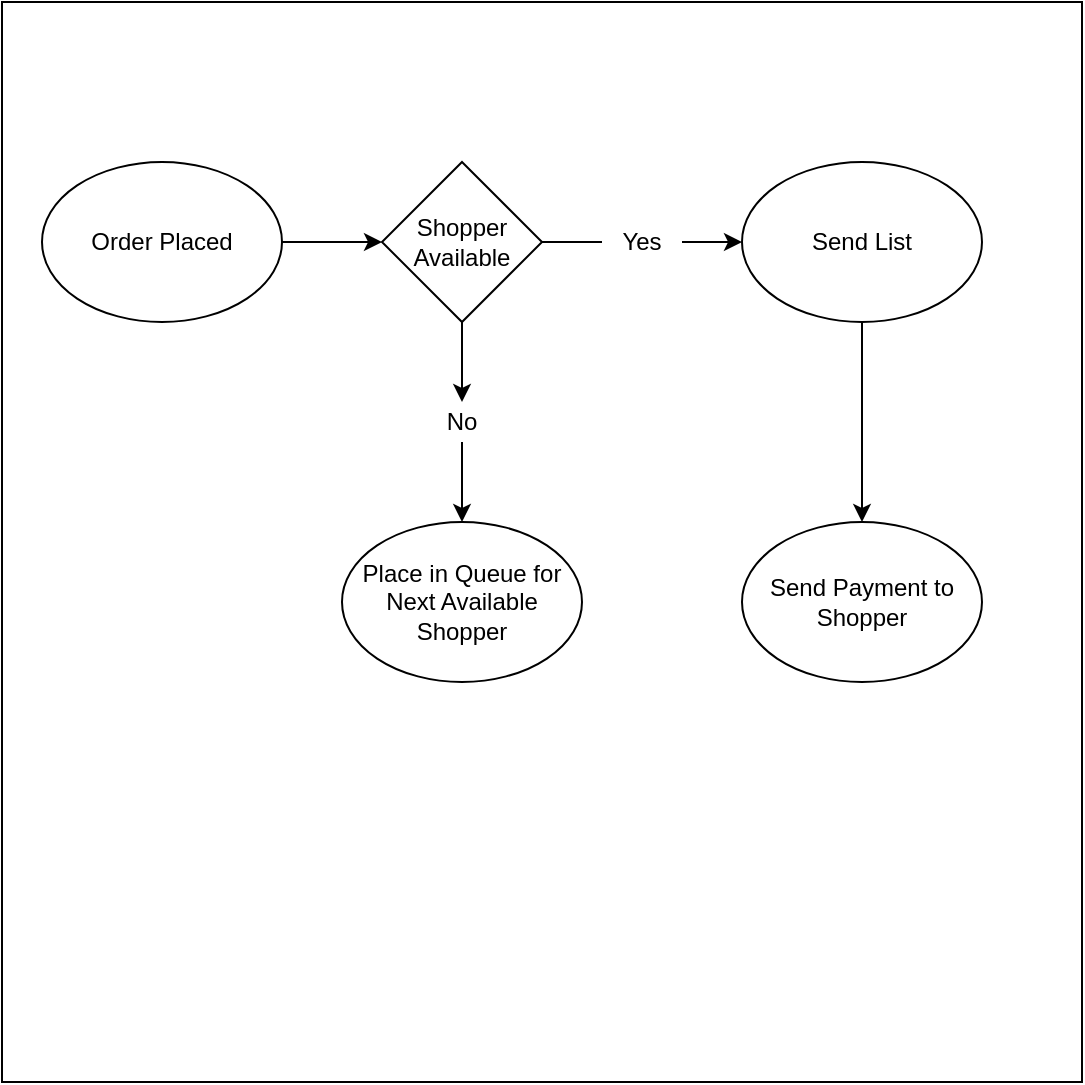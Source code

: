 <mxfile version="14.1.8" type="device"><diagram id="cPxw3I6GT59KEr55RNP3" name="Page-1"><mxGraphModel dx="1422" dy="814" grid="1" gridSize="10" guides="1" tooltips="1" connect="1" arrows="1" fold="1" page="1" pageScale="1" pageWidth="850" pageHeight="1100" math="0" shadow="0"><root><mxCell id="0"/><mxCell id="1" parent="0"/><mxCell id="Jjzng7Mgkr0V7wiWtpCx-1" value="" style="whiteSpace=wrap;html=1;aspect=fixed;" parent="1" vertex="1"><mxGeometry x="190" y="110" width="540" height="540" as="geometry"/></mxCell><mxCell id="Jjzng7Mgkr0V7wiWtpCx-10" value="" style="edgeStyle=orthogonalEdgeStyle;rounded=0;orthogonalLoop=1;jettySize=auto;html=1;exitX=0.5;exitY=1;exitDx=0;exitDy=0;" parent="1" source="7RnVVSI6NysNNwtG-k_9-4" target="7RnVVSI6NysNNwtG-k_9-6" edge="1"><mxGeometry relative="1" as="geometry"><mxPoint x="620" y="260" as="sourcePoint"/><mxPoint x="620" y="360" as="targetPoint"/></mxGeometry></mxCell><mxCell id="Jjzng7Mgkr0V7wiWtpCx-7" style="edgeStyle=orthogonalEdgeStyle;rounded=0;orthogonalLoop=1;jettySize=auto;html=1;exitX=1;exitY=0.5;exitDx=0;exitDy=0;entryX=0;entryY=0.5;entryDx=0;entryDy=0;" parent="1" source="7RnVVSI6NysNNwtG-k_9-1" target="Jjzng7Mgkr0V7wiWtpCx-5" edge="1"><mxGeometry relative="1" as="geometry"><mxPoint x="340" y="230" as="sourcePoint"/></mxGeometry></mxCell><mxCell id="Jjzng7Mgkr0V7wiWtpCx-8" value="" style="edgeStyle=orthogonalEdgeStyle;rounded=0;orthogonalLoop=1;jettySize=auto;html=1;entryX=0;entryY=0.5;entryDx=0;entryDy=0;" parent="1" source="Jjzng7Mgkr0V7wiWtpCx-13" target="7RnVVSI6NysNNwtG-k_9-4" edge="1"><mxGeometry relative="1" as="geometry"><mxPoint x="560" y="230" as="targetPoint"/></mxGeometry></mxCell><mxCell id="7RnVVSI6NysNNwtG-k_9-8" style="edgeStyle=orthogonalEdgeStyle;rounded=0;orthogonalLoop=1;jettySize=auto;html=1;exitX=0.5;exitY=1;exitDx=0;exitDy=0;entryX=0.5;entryY=0;entryDx=0;entryDy=0;" edge="1" parent="1" source="Jjzng7Mgkr0V7wiWtpCx-12" target="7RnVVSI6NysNNwtG-k_9-5"><mxGeometry relative="1" as="geometry"/></mxCell><mxCell id="Jjzng7Mgkr0V7wiWtpCx-5" value="Shopper Available" style="rhombus;whiteSpace=wrap;html=1;" parent="1" vertex="1"><mxGeometry x="380" y="190" width="80" height="80" as="geometry"/></mxCell><mxCell id="Jjzng7Mgkr0V7wiWtpCx-13" value="Yes" style="text;html=1;strokeColor=none;fillColor=none;align=center;verticalAlign=middle;whiteSpace=wrap;rounded=0;" parent="1" vertex="1"><mxGeometry x="490" y="220" width="40" height="20" as="geometry"/></mxCell><mxCell id="Jjzng7Mgkr0V7wiWtpCx-17" value="" style="edgeStyle=orthogonalEdgeStyle;rounded=0;orthogonalLoop=1;jettySize=auto;html=1;endArrow=none;endFill=0;" parent="1" source="Jjzng7Mgkr0V7wiWtpCx-5" target="Jjzng7Mgkr0V7wiWtpCx-13" edge="1"><mxGeometry relative="1" as="geometry"><mxPoint x="470" y="230" as="sourcePoint"/><mxPoint x="550" y="280" as="targetPoint"/></mxGeometry></mxCell><mxCell id="7RnVVSI6NysNNwtG-k_9-1" value="&lt;span&gt;Order Placed&lt;/span&gt;" style="ellipse;whiteSpace=wrap;html=1;" vertex="1" parent="1"><mxGeometry x="210" y="190" width="120" height="80" as="geometry"/></mxCell><mxCell id="7RnVVSI6NysNNwtG-k_9-4" value="&lt;span&gt;Send List&lt;/span&gt;" style="ellipse;whiteSpace=wrap;html=1;" vertex="1" parent="1"><mxGeometry x="560" y="190" width="120" height="80" as="geometry"/></mxCell><mxCell id="7RnVVSI6NysNNwtG-k_9-5" value="&lt;span&gt;Place in Queue for Next Available Shopper&lt;/span&gt;" style="ellipse;whiteSpace=wrap;html=1;" vertex="1" parent="1"><mxGeometry x="360" y="370" width="120" height="80" as="geometry"/></mxCell><mxCell id="7RnVVSI6NysNNwtG-k_9-6" value="&lt;span&gt;Send Payment to Shopper&lt;/span&gt;" style="ellipse;whiteSpace=wrap;html=1;" vertex="1" parent="1"><mxGeometry x="560" y="370" width="120" height="80" as="geometry"/></mxCell><mxCell id="Jjzng7Mgkr0V7wiWtpCx-12" value="No" style="text;html=1;fillColor=none;align=center;verticalAlign=middle;whiteSpace=wrap;rounded=0;" parent="1" vertex="1"><mxGeometry x="400" y="310" width="40" height="20" as="geometry"/></mxCell><mxCell id="7RnVVSI6NysNNwtG-k_9-10" style="edgeStyle=orthogonalEdgeStyle;rounded=0;orthogonalLoop=1;jettySize=auto;html=1;exitX=0.5;exitY=1;exitDx=0;exitDy=0;entryX=0.5;entryY=0;entryDx=0;entryDy=0;" edge="1" parent="1" source="Jjzng7Mgkr0V7wiWtpCx-5" target="Jjzng7Mgkr0V7wiWtpCx-12"><mxGeometry relative="1" as="geometry"><mxPoint x="420" y="270" as="sourcePoint"/><mxPoint x="420" y="370" as="targetPoint"/></mxGeometry></mxCell></root></mxGraphModel></diagram></mxfile>